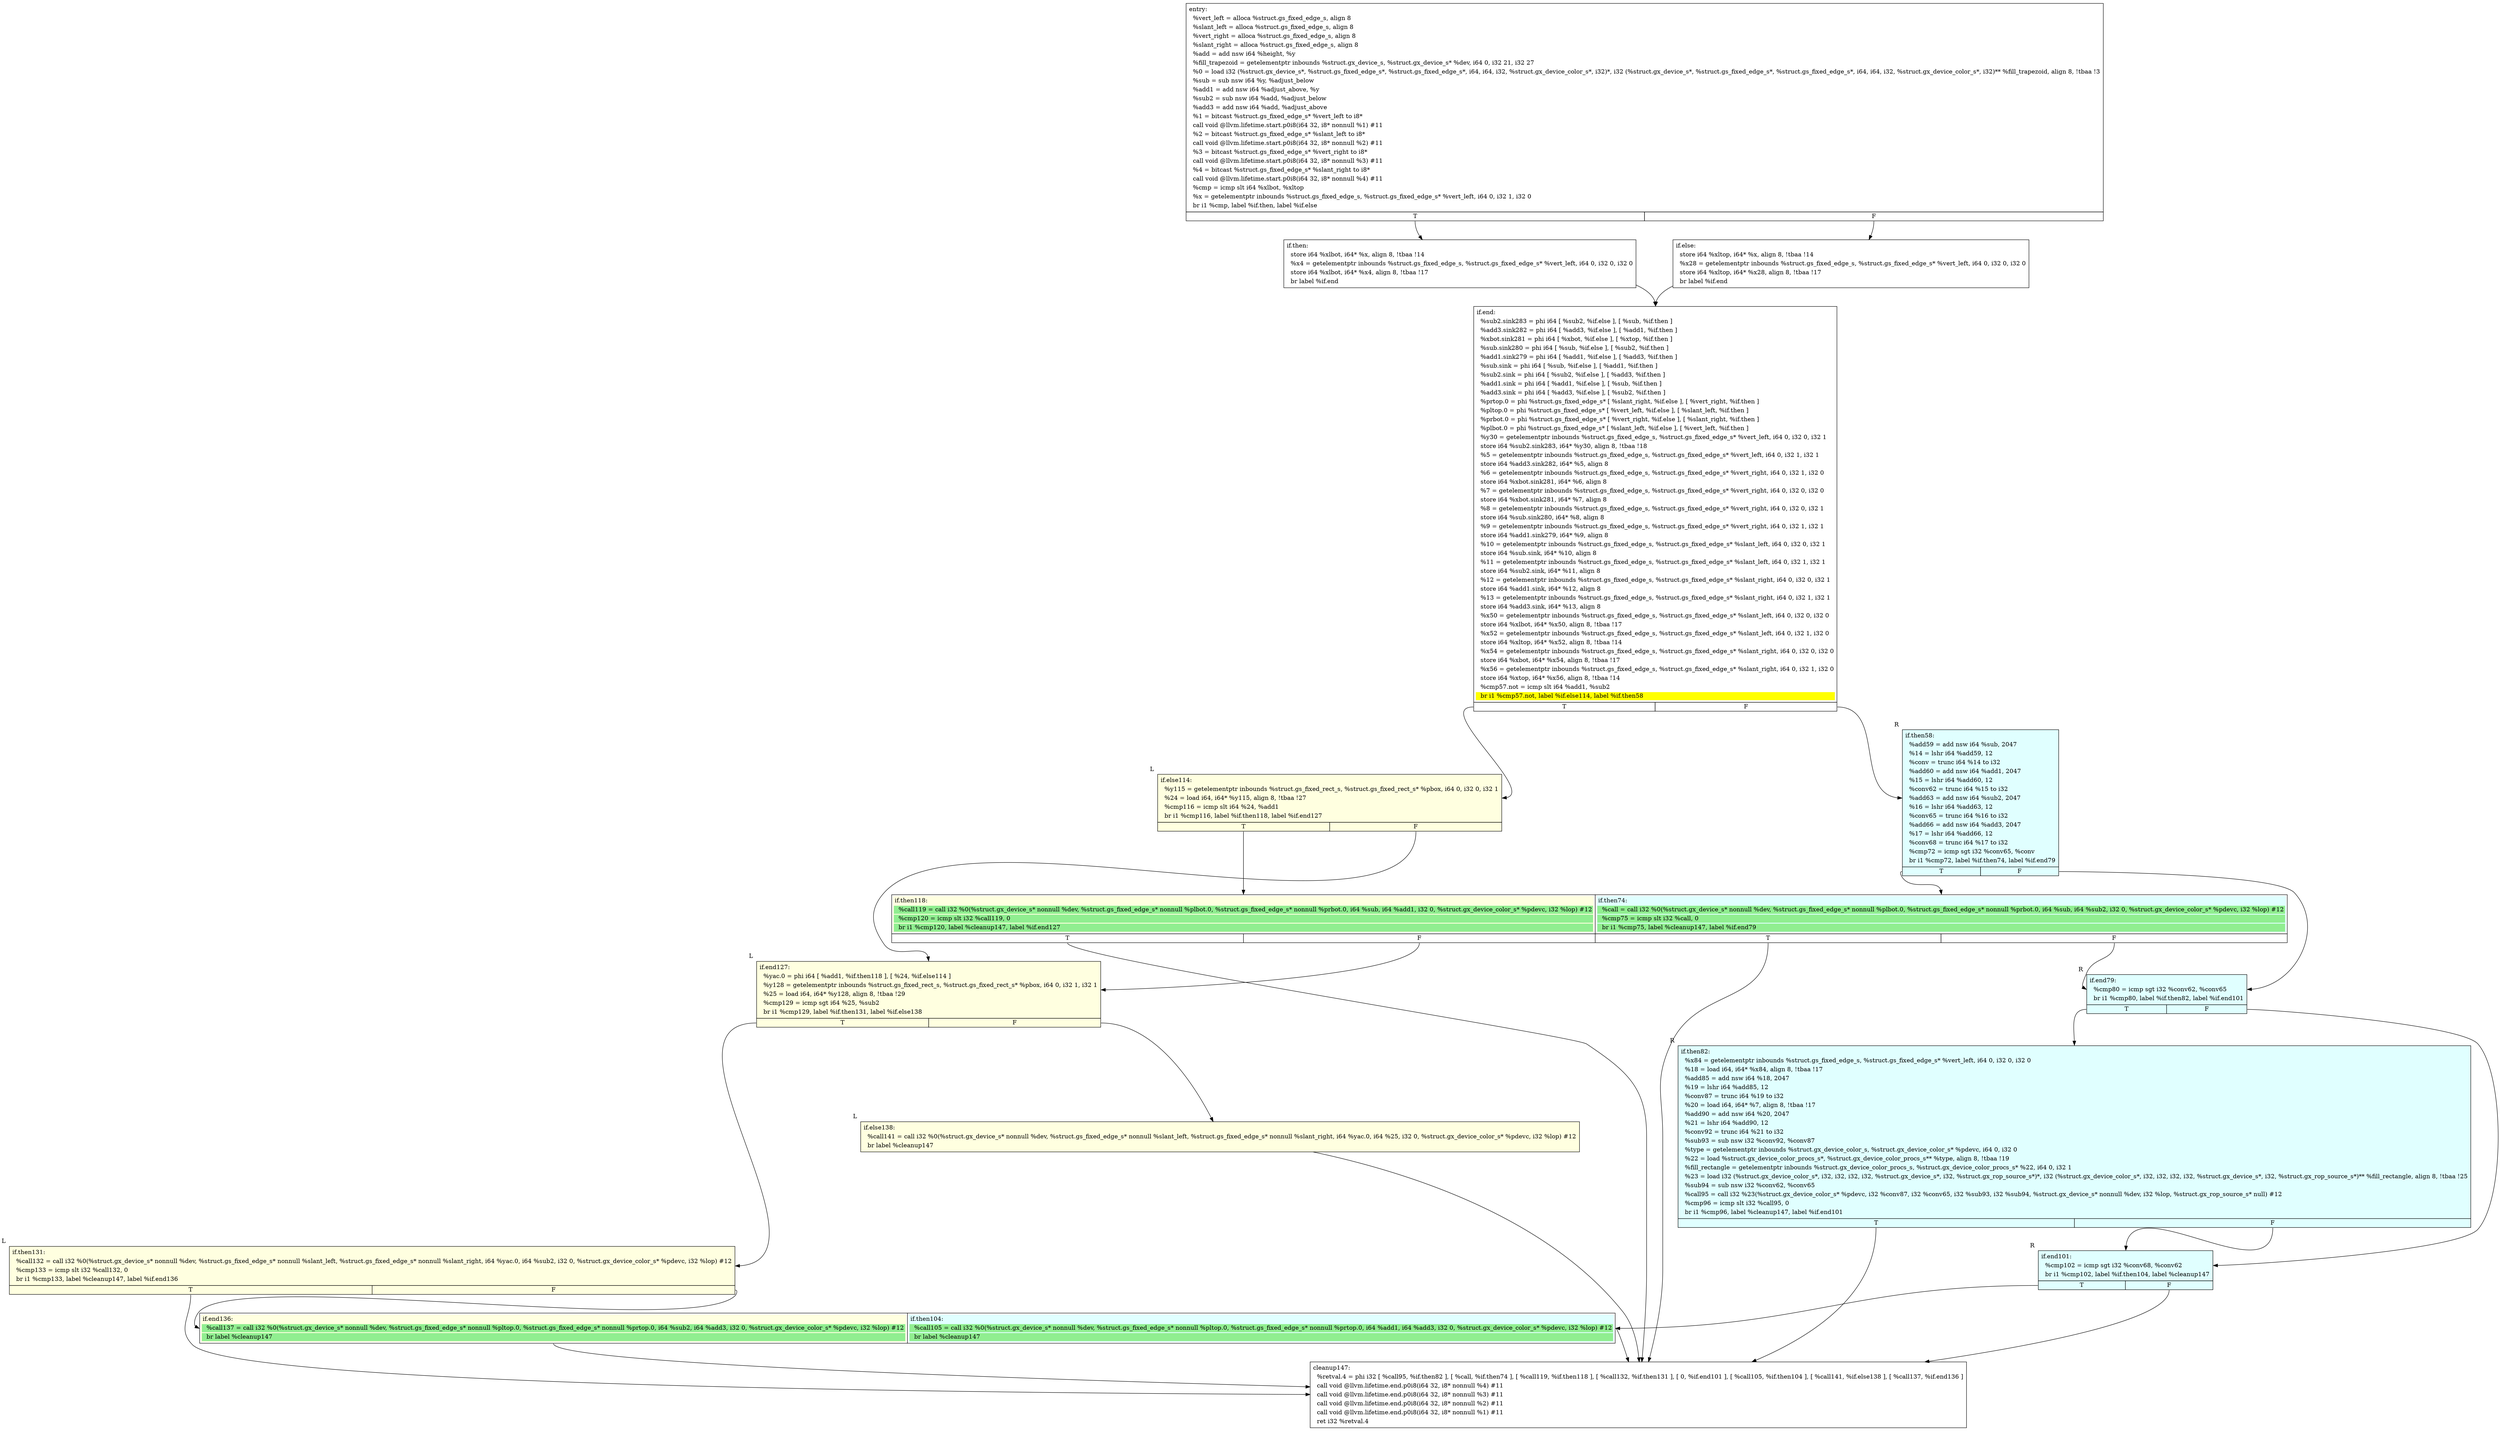 digraph {
m_bb0 [shape = none, label  = <<table border="0" cellspacing="0">
<tr><td port="f1" border="1" colspan="2"><table bgcolor="LightYellow" border="0">
<tr><td align="left">if.then118:</td></tr>
<tr><td bgcolor="lightgreen" align="left">  %call119 = call i32 %0(%struct.gx_device_s* nonnull %dev, %struct.gs_fixed_edge_s* nonnull %plbot.0, %struct.gs_fixed_edge_s* nonnull %prbot.0, i64 %sub, i64 %add1, i32 0, %struct.gx_device_color_s* %pdevc, i32 %lop) #12</td></tr>
<tr><td bgcolor="lightgreen" align="left">  %cmp120 = icmp slt i32 %call119, 0</td></tr>
<tr><td bgcolor="lightgreen" align="left">  br i1 %cmp120, label %cleanup147, label %if.end127</td></tr>
</table>
</td>
<td port="f2" border="1" colspan="2"><table bgcolor="LightCyan" border="0">
<tr><td align="left">if.then74:</td></tr>
<tr><td bgcolor="lightgreen" align="left">  %call = call i32 %0(%struct.gx_device_s* nonnull %dev, %struct.gs_fixed_edge_s* nonnull %plbot.0, %struct.gs_fixed_edge_s* nonnull %prbot.0, i64 %sub, i64 %sub2, i32 0, %struct.gx_device_color_s* %pdevc, i32 %lop) #12</td></tr>
<tr><td bgcolor="lightgreen" align="left">  %cmp75 = icmp slt i32 %call, 0</td></tr>
<tr><td bgcolor="lightgreen" align="left">  br i1 %cmp75, label %cleanup147, label %if.end79</td></tr>
</table>
</td></tr>
<tr><td border="1" port="f1T">T</td><td border="1" port="f1F">F</td>
<td border="1" port="f2T">T</td><td border="1" port="f2F">F</td>
</tr>
</table>> ]
m_bb1 [shape = none, label  = <<table border="0" cellspacing="0">
<tr><td port="f1" border="1" colspan="2"><table bgcolor="LightYellow" border="0">
<tr><td align="left">if.end136:</td></tr>
<tr><td bgcolor="lightgreen" align="left">  %call137 = call i32 %0(%struct.gx_device_s* nonnull %dev, %struct.gs_fixed_edge_s* nonnull %pltop.0, %struct.gs_fixed_edge_s* nonnull %prtop.0, i64 %sub2, i64 %add3, i32 0, %struct.gx_device_color_s* %pdevc, i32 %lop) #12</td></tr>
<tr><td bgcolor="lightgreen" align="left">  br label %cleanup147</td></tr>
</table>
</td>
<td port="f2" border="1" colspan="2"><table bgcolor="LightCyan" border="0">
<tr><td align="left">if.then104:</td></tr>
<tr><td bgcolor="lightgreen" align="left">  %call105 = call i32 %0(%struct.gx_device_s* nonnull %dev, %struct.gs_fixed_edge_s* nonnull %pltop.0, %struct.gs_fixed_edge_s* nonnull %prtop.0, i64 %add1, i64 %add3, i32 0, %struct.gx_device_color_s* %pdevc, i32 %lop) #12</td></tr>
<tr><td bgcolor="lightgreen" align="left">  br label %cleanup147</td></tr>
</table>
</td></tr>
</table>> ]
f_bb0 [shape = none, label  = <<table  border="0" cellspacing="0">
<tr><td port="f" border="1" colspan="2"><table border="0">
<tr><td align="left">entry:</td></tr>
<tr><td align="left">  %vert_left = alloca %struct.gs_fixed_edge_s, align 8</td></tr>
<tr><td align="left">  %slant_left = alloca %struct.gs_fixed_edge_s, align 8</td></tr>
<tr><td align="left">  %vert_right = alloca %struct.gs_fixed_edge_s, align 8</td></tr>
<tr><td align="left">  %slant_right = alloca %struct.gs_fixed_edge_s, align 8</td></tr>
<tr><td align="left">  %add = add nsw i64 %height, %y</td></tr>
<tr><td align="left">  %fill_trapezoid = getelementptr inbounds %struct.gx_device_s, %struct.gx_device_s* %dev, i64 0, i32 21, i32 27</td></tr>
<tr><td align="left">  %0 = load i32 (%struct.gx_device_s*, %struct.gs_fixed_edge_s*, %struct.gs_fixed_edge_s*, i64, i64, i32, %struct.gx_device_color_s*, i32)*, i32 (%struct.gx_device_s*, %struct.gs_fixed_edge_s*, %struct.gs_fixed_edge_s*, i64, i64, i32, %struct.gx_device_color_s*, i32)** %fill_trapezoid, align 8, !tbaa !3</td></tr>
<tr><td align="left">  %sub = sub nsw i64 %y, %adjust_below</td></tr>
<tr><td align="left">  %add1 = add nsw i64 %adjust_above, %y</td></tr>
<tr><td align="left">  %sub2 = sub nsw i64 %add, %adjust_below</td></tr>
<tr><td align="left">  %add3 = add nsw i64 %add, %adjust_above</td></tr>
<tr><td align="left">  %1 = bitcast %struct.gs_fixed_edge_s* %vert_left to i8*</td></tr>
<tr><td align="left">  call void @llvm.lifetime.start.p0i8(i64 32, i8* nonnull %1) #11</td></tr>
<tr><td align="left">  %2 = bitcast %struct.gs_fixed_edge_s* %slant_left to i8*</td></tr>
<tr><td align="left">  call void @llvm.lifetime.start.p0i8(i64 32, i8* nonnull %2) #11</td></tr>
<tr><td align="left">  %3 = bitcast %struct.gs_fixed_edge_s* %vert_right to i8*</td></tr>
<tr><td align="left">  call void @llvm.lifetime.start.p0i8(i64 32, i8* nonnull %3) #11</td></tr>
<tr><td align="left">  %4 = bitcast %struct.gs_fixed_edge_s* %slant_right to i8*</td></tr>
<tr><td align="left">  call void @llvm.lifetime.start.p0i8(i64 32, i8* nonnull %4) #11</td></tr>
<tr><td align="left">  %cmp = icmp slt i64 %xlbot, %xltop</td></tr>
<tr><td align="left">  %x = getelementptr inbounds %struct.gs_fixed_edge_s, %struct.gs_fixed_edge_s* %vert_left, i64 0, i32 1, i32 0</td></tr>
<tr><td align="left">  br i1 %cmp, label %if.then, label %if.else</td></tr>
</table>
</td></tr>
<tr><td border="1" port="fT">T</td><td border="1" port="fF">F</td></tr>
</table>> ]
f_bb1 [shape = none, label  = <<table  border="0" cellspacing="0">
<tr><td port="f" border="1"><table border="0">
<tr><td align="left">if.then:</td></tr>
<tr><td align="left">  store i64 %xlbot, i64* %x, align 8, !tbaa !14</td></tr>
<tr><td align="left">  %x4 = getelementptr inbounds %struct.gs_fixed_edge_s, %struct.gs_fixed_edge_s* %vert_left, i64 0, i32 0, i32 0</td></tr>
<tr><td align="left">  store i64 %xlbot, i64* %x4, align 8, !tbaa !17</td></tr>
<tr><td align="left">  br label %if.end</td></tr>
</table>
</td></tr>
</table>> ]
f_bb2 [shape = none, label  = <<table  border="0" cellspacing="0">
<tr><td port="f" border="1"><table border="0">
<tr><td align="left">if.else:</td></tr>
<tr><td align="left">  store i64 %xltop, i64* %x, align 8, !tbaa !14</td></tr>
<tr><td align="left">  %x28 = getelementptr inbounds %struct.gs_fixed_edge_s, %struct.gs_fixed_edge_s* %vert_left, i64 0, i32 0, i32 0</td></tr>
<tr><td align="left">  store i64 %xltop, i64* %x28, align 8, !tbaa !17</td></tr>
<tr><td align="left">  br label %if.end</td></tr>
</table>
</td></tr>
</table>> ]
f_bb3 [shape = none, label  = <<table  border="0" cellspacing="0">
<tr><td port="f" border="1" colspan="2"><table border="0">
<tr><td align="left">if.end:</td></tr>
<tr><td align="left">  %sub2.sink283 = phi i64 [ %sub2, %if.else ], [ %sub, %if.then ]</td></tr>
<tr><td align="left">  %add3.sink282 = phi i64 [ %add3, %if.else ], [ %add1, %if.then ]</td></tr>
<tr><td align="left">  %xbot.sink281 = phi i64 [ %xbot, %if.else ], [ %xtop, %if.then ]</td></tr>
<tr><td align="left">  %sub.sink280 = phi i64 [ %sub, %if.else ], [ %sub2, %if.then ]</td></tr>
<tr><td align="left">  %add1.sink279 = phi i64 [ %add1, %if.else ], [ %add3, %if.then ]</td></tr>
<tr><td align="left">  %sub.sink = phi i64 [ %sub, %if.else ], [ %add1, %if.then ]</td></tr>
<tr><td align="left">  %sub2.sink = phi i64 [ %sub2, %if.else ], [ %add3, %if.then ]</td></tr>
<tr><td align="left">  %add1.sink = phi i64 [ %add1, %if.else ], [ %sub, %if.then ]</td></tr>
<tr><td align="left">  %add3.sink = phi i64 [ %add3, %if.else ], [ %sub2, %if.then ]</td></tr>
<tr><td align="left">  %prtop.0 = phi %struct.gs_fixed_edge_s* [ %slant_right, %if.else ], [ %vert_right, %if.then ]</td></tr>
<tr><td align="left">  %pltop.0 = phi %struct.gs_fixed_edge_s* [ %vert_left, %if.else ], [ %slant_left, %if.then ]</td></tr>
<tr><td align="left">  %prbot.0 = phi %struct.gs_fixed_edge_s* [ %vert_right, %if.else ], [ %slant_right, %if.then ]</td></tr>
<tr><td align="left">  %plbot.0 = phi %struct.gs_fixed_edge_s* [ %slant_left, %if.else ], [ %vert_left, %if.then ]</td></tr>
<tr><td align="left">  %y30 = getelementptr inbounds %struct.gs_fixed_edge_s, %struct.gs_fixed_edge_s* %vert_left, i64 0, i32 0, i32 1</td></tr>
<tr><td align="left">  store i64 %sub2.sink283, i64* %y30, align 8, !tbaa !18</td></tr>
<tr><td align="left">  %5 = getelementptr inbounds %struct.gs_fixed_edge_s, %struct.gs_fixed_edge_s* %vert_left, i64 0, i32 1, i32 1</td></tr>
<tr><td align="left">  store i64 %add3.sink282, i64* %5, align 8</td></tr>
<tr><td align="left">  %6 = getelementptr inbounds %struct.gs_fixed_edge_s, %struct.gs_fixed_edge_s* %vert_right, i64 0, i32 1, i32 0</td></tr>
<tr><td align="left">  store i64 %xbot.sink281, i64* %6, align 8</td></tr>
<tr><td align="left">  %7 = getelementptr inbounds %struct.gs_fixed_edge_s, %struct.gs_fixed_edge_s* %vert_right, i64 0, i32 0, i32 0</td></tr>
<tr><td align="left">  store i64 %xbot.sink281, i64* %7, align 8</td></tr>
<tr><td align="left">  %8 = getelementptr inbounds %struct.gs_fixed_edge_s, %struct.gs_fixed_edge_s* %vert_right, i64 0, i32 0, i32 1</td></tr>
<tr><td align="left">  store i64 %sub.sink280, i64* %8, align 8</td></tr>
<tr><td align="left">  %9 = getelementptr inbounds %struct.gs_fixed_edge_s, %struct.gs_fixed_edge_s* %vert_right, i64 0, i32 1, i32 1</td></tr>
<tr><td align="left">  store i64 %add1.sink279, i64* %9, align 8</td></tr>
<tr><td align="left">  %10 = getelementptr inbounds %struct.gs_fixed_edge_s, %struct.gs_fixed_edge_s* %slant_left, i64 0, i32 0, i32 1</td></tr>
<tr><td align="left">  store i64 %sub.sink, i64* %10, align 8</td></tr>
<tr><td align="left">  %11 = getelementptr inbounds %struct.gs_fixed_edge_s, %struct.gs_fixed_edge_s* %slant_left, i64 0, i32 1, i32 1</td></tr>
<tr><td align="left">  store i64 %sub2.sink, i64* %11, align 8</td></tr>
<tr><td align="left">  %12 = getelementptr inbounds %struct.gs_fixed_edge_s, %struct.gs_fixed_edge_s* %slant_right, i64 0, i32 0, i32 1</td></tr>
<tr><td align="left">  store i64 %add1.sink, i64* %12, align 8</td></tr>
<tr><td align="left">  %13 = getelementptr inbounds %struct.gs_fixed_edge_s, %struct.gs_fixed_edge_s* %slant_right, i64 0, i32 1, i32 1</td></tr>
<tr><td align="left">  store i64 %add3.sink, i64* %13, align 8</td></tr>
<tr><td align="left">  %x50 = getelementptr inbounds %struct.gs_fixed_edge_s, %struct.gs_fixed_edge_s* %slant_left, i64 0, i32 0, i32 0</td></tr>
<tr><td align="left">  store i64 %xlbot, i64* %x50, align 8, !tbaa !17</td></tr>
<tr><td align="left">  %x52 = getelementptr inbounds %struct.gs_fixed_edge_s, %struct.gs_fixed_edge_s* %slant_left, i64 0, i32 1, i32 0</td></tr>
<tr><td align="left">  store i64 %xltop, i64* %x52, align 8, !tbaa !14</td></tr>
<tr><td align="left">  %x54 = getelementptr inbounds %struct.gs_fixed_edge_s, %struct.gs_fixed_edge_s* %slant_right, i64 0, i32 0, i32 0</td></tr>
<tr><td align="left">  store i64 %xbot, i64* %x54, align 8, !tbaa !17</td></tr>
<tr><td align="left">  %x56 = getelementptr inbounds %struct.gs_fixed_edge_s, %struct.gs_fixed_edge_s* %slant_right, i64 0, i32 1, i32 0</td></tr>
<tr><td align="left">  store i64 %xtop, i64* %x56, align 8, !tbaa !14</td></tr>
<tr><td align="left">  %cmp57.not = icmp slt i64 %add1, %sub2</td></tr>
<tr><td bgcolor="yellow" align="left">  br i1 %cmp57.not, label %if.else114, label %if.then58</td></tr>
</table>
</td></tr>
<tr><td border="1" port="fT">T</td><td border="1" port="fF">F</td></tr>
</table>> ]
f_bb4 [shape = none,  xlabel="R", label  = <<table  bgcolor="LightCyan"  border="0" cellspacing="0">
<tr><td port="f" border="1" colspan="2"><table border="0">
<tr><td align="left">if.then58:</td></tr>
<tr><td align="left">  %add59 = add nsw i64 %sub, 2047</td></tr>
<tr><td align="left">  %14 = lshr i64 %add59, 12</td></tr>
<tr><td align="left">  %conv = trunc i64 %14 to i32</td></tr>
<tr><td align="left">  %add60 = add nsw i64 %add1, 2047</td></tr>
<tr><td align="left">  %15 = lshr i64 %add60, 12</td></tr>
<tr><td align="left">  %conv62 = trunc i64 %15 to i32</td></tr>
<tr><td align="left">  %add63 = add nsw i64 %sub2, 2047</td></tr>
<tr><td align="left">  %16 = lshr i64 %add63, 12</td></tr>
<tr><td align="left">  %conv65 = trunc i64 %16 to i32</td></tr>
<tr><td align="left">  %add66 = add nsw i64 %add3, 2047</td></tr>
<tr><td align="left">  %17 = lshr i64 %add66, 12</td></tr>
<tr><td align="left">  %conv68 = trunc i64 %17 to i32</td></tr>
<tr><td align="left">  %cmp72 = icmp sgt i32 %conv65, %conv</td></tr>
<tr><td align="left">  br i1 %cmp72, label %if.then74, label %if.end79</td></tr>
</table>
</td></tr>
<tr><td border="1" port="fT">T</td><td border="1" port="fF">F</td></tr>
</table>> ]
f_bb5 [shape = none,  xlabel="R", label  = <<table  bgcolor="LightCyan"  border="0" cellspacing="0">
<tr><td port="f" border="1" colspan="2"><table border="0">
<tr><td align="left">if.end79:</td></tr>
<tr><td align="left">  %cmp80 = icmp sgt i32 %conv62, %conv65</td></tr>
<tr><td align="left">  br i1 %cmp80, label %if.then82, label %if.end101</td></tr>
</table>
</td></tr>
<tr><td border="1" port="fT">T</td><td border="1" port="fF">F</td></tr>
</table>> ]
f_bb6 [shape = none,  xlabel="R", label  = <<table  bgcolor="LightCyan"  border="0" cellspacing="0">
<tr><td port="f" border="1" colspan="2"><table border="0">
<tr><td align="left">if.then82:</td></tr>
<tr><td align="left">  %x84 = getelementptr inbounds %struct.gs_fixed_edge_s, %struct.gs_fixed_edge_s* %vert_left, i64 0, i32 0, i32 0</td></tr>
<tr><td align="left">  %18 = load i64, i64* %x84, align 8, !tbaa !17</td></tr>
<tr><td align="left">  %add85 = add nsw i64 %18, 2047</td></tr>
<tr><td align="left">  %19 = lshr i64 %add85, 12</td></tr>
<tr><td align="left">  %conv87 = trunc i64 %19 to i32</td></tr>
<tr><td align="left">  %20 = load i64, i64* %7, align 8, !tbaa !17</td></tr>
<tr><td align="left">  %add90 = add nsw i64 %20, 2047</td></tr>
<tr><td align="left">  %21 = lshr i64 %add90, 12</td></tr>
<tr><td align="left">  %conv92 = trunc i64 %21 to i32</td></tr>
<tr><td align="left">  %sub93 = sub nsw i32 %conv92, %conv87</td></tr>
<tr><td align="left">  %type = getelementptr inbounds %struct.gx_device_color_s, %struct.gx_device_color_s* %pdevc, i64 0, i32 0</td></tr>
<tr><td align="left">  %22 = load %struct.gx_device_color_procs_s*, %struct.gx_device_color_procs_s** %type, align 8, !tbaa !19</td></tr>
<tr><td align="left">  %fill_rectangle = getelementptr inbounds %struct.gx_device_color_procs_s, %struct.gx_device_color_procs_s* %22, i64 0, i32 1</td></tr>
<tr><td align="left">  %23 = load i32 (%struct.gx_device_color_s*, i32, i32, i32, i32, %struct.gx_device_s*, i32, %struct.gx_rop_source_s*)*, i32 (%struct.gx_device_color_s*, i32, i32, i32, i32, %struct.gx_device_s*, i32, %struct.gx_rop_source_s*)** %fill_rectangle, align 8, !tbaa !25</td></tr>
<tr><td align="left">  %sub94 = sub nsw i32 %conv62, %conv65</td></tr>
<tr><td align="left">  %call95 = call i32 %23(%struct.gx_device_color_s* %pdevc, i32 %conv87, i32 %conv65, i32 %sub93, i32 %sub94, %struct.gx_device_s* nonnull %dev, i32 %lop, %struct.gx_rop_source_s* null) #12</td></tr>
<tr><td align="left">  %cmp96 = icmp slt i32 %call95, 0</td></tr>
<tr><td align="left">  br i1 %cmp96, label %cleanup147, label %if.end101</td></tr>
</table>
</td></tr>
<tr><td border="1" port="fT">T</td><td border="1" port="fF">F</td></tr>
</table>> ]
f_bb7 [shape = none,  xlabel="R", label  = <<table  bgcolor="LightCyan"  border="0" cellspacing="0">
<tr><td port="f" border="1" colspan="2"><table border="0">
<tr><td align="left">if.end101:</td></tr>
<tr><td align="left">  %cmp102 = icmp sgt i32 %conv68, %conv62</td></tr>
<tr><td align="left">  br i1 %cmp102, label %if.then104, label %cleanup147</td></tr>
</table>
</td></tr>
<tr><td border="1" port="fT">T</td><td border="1" port="fF">F</td></tr>
</table>> ]
f_bb8 [shape = none,  xlabel="L", label  = <<table  bgcolor="LightYellow"  border="0" cellspacing="0">
<tr><td port="f" border="1" colspan="2"><table border="0">
<tr><td align="left">if.else114:</td></tr>
<tr><td align="left">  %y115 = getelementptr inbounds %struct.gs_fixed_rect_s, %struct.gs_fixed_rect_s* %pbox, i64 0, i32 0, i32 1</td></tr>
<tr><td align="left">  %24 = load i64, i64* %y115, align 8, !tbaa !27</td></tr>
<tr><td align="left">  %cmp116 = icmp slt i64 %24, %add1</td></tr>
<tr><td align="left">  br i1 %cmp116, label %if.then118, label %if.end127</td></tr>
</table>
</td></tr>
<tr><td border="1" port="fT">T</td><td border="1" port="fF">F</td></tr>
</table>> ]
f_bb9 [shape = none,  xlabel="L", label  = <<table  bgcolor="LightYellow"  border="0" cellspacing="0">
<tr><td port="f" border="1" colspan="2"><table border="0">
<tr><td align="left">if.end127:</td></tr>
<tr><td align="left">  %yac.0 = phi i64 [ %add1, %if.then118 ], [ %24, %if.else114 ]</td></tr>
<tr><td align="left">  %y128 = getelementptr inbounds %struct.gs_fixed_rect_s, %struct.gs_fixed_rect_s* %pbox, i64 0, i32 1, i32 1</td></tr>
<tr><td align="left">  %25 = load i64, i64* %y128, align 8, !tbaa !29</td></tr>
<tr><td align="left">  %cmp129 = icmp sgt i64 %25, %sub2</td></tr>
<tr><td align="left">  br i1 %cmp129, label %if.then131, label %if.else138</td></tr>
</table>
</td></tr>
<tr><td border="1" port="fT">T</td><td border="1" port="fF">F</td></tr>
</table>> ]
f_bb10 [shape = none,  xlabel="L", label  = <<table  bgcolor="LightYellow"  border="0" cellspacing="0">
<tr><td port="f" border="1" colspan="2"><table border="0">
<tr><td align="left">if.then131:</td></tr>
<tr><td align="left">  %call132 = call i32 %0(%struct.gx_device_s* nonnull %dev, %struct.gs_fixed_edge_s* nonnull %slant_left, %struct.gs_fixed_edge_s* nonnull %slant_right, i64 %yac.0, i64 %sub2, i32 0, %struct.gx_device_color_s* %pdevc, i32 %lop) #12</td></tr>
<tr><td align="left">  %cmp133 = icmp slt i32 %call132, 0</td></tr>
<tr><td align="left">  br i1 %cmp133, label %cleanup147, label %if.end136</td></tr>
</table>
</td></tr>
<tr><td border="1" port="fT">T</td><td border="1" port="fF">F</td></tr>
</table>> ]
f_bb11 [shape = none,  xlabel="L", label  = <<table  bgcolor="LightYellow"  border="0" cellspacing="0">
<tr><td port="f" border="1"><table border="0">
<tr><td align="left">if.else138:</td></tr>
<tr><td align="left">  %call141 = call i32 %0(%struct.gx_device_s* nonnull %dev, %struct.gs_fixed_edge_s* nonnull %slant_left, %struct.gs_fixed_edge_s* nonnull %slant_right, i64 %yac.0, i64 %25, i32 0, %struct.gx_device_color_s* %pdevc, i32 %lop) #12</td></tr>
<tr><td align="left">  br label %cleanup147</td></tr>
</table>
</td></tr>
</table>> ]
f_bb12 [shape = none, label  = <<table  border="0" cellspacing="0">
<tr><td port="f" border="1"><table border="0">
<tr><td align="left">cleanup147:</td></tr>
<tr><td align="left">  %retval.4 = phi i32 [ %call95, %if.then82 ], [ %call, %if.then74 ], [ %call119, %if.then118 ], [ %call132, %if.then131 ], [ 0, %if.end101 ], [ %call105, %if.then104 ], [ %call141, %if.else138 ], [ %call137, %if.end136 ]</td></tr>
<tr><td align="left">  call void @llvm.lifetime.end.p0i8(i64 32, i8* nonnull %4) #11</td></tr>
<tr><td align="left">  call void @llvm.lifetime.end.p0i8(i64 32, i8* nonnull %3) #11</td></tr>
<tr><td align="left">  call void @llvm.lifetime.end.p0i8(i64 32, i8* nonnull %2) #11</td></tr>
<tr><td align="left">  call void @llvm.lifetime.end.p0i8(i64 32, i8* nonnull %1) #11</td></tr>
<tr><td align="left">  ret i32 %retval.4</td></tr>
</table>
</td></tr>
</table>> ]
f_bb0:fT -> f_bb1:f
f_bb0:fF -> f_bb2:f
f_bb1:f -> f_bb3:f
f_bb2:f -> f_bb3:f
f_bb3:fT -> f_bb8:f
f_bb3:fF -> f_bb4:f
f_bb4:fT -> m_bb0:f2
f_bb4:fF -> f_bb5:f
m_bb0:f2T -> f_bb12:f
m_bb0:f2F -> f_bb5:f
f_bb5:fT -> f_bb6:f
f_bb5:fF -> f_bb7:f
f_bb6:fT -> f_bb12:f
f_bb6:fF -> f_bb7:f
f_bb7:fT -> m_bb1:f2
f_bb7:fF -> f_bb12:f
m_bb1:f2 -> f_bb12:f
f_bb8:fT -> m_bb0:f1
f_bb8:fF -> f_bb9:f
m_bb0:f1T -> f_bb12:f
m_bb0:f1F -> f_bb9:f
f_bb9:fT -> f_bb10:f
f_bb9:fF -> f_bb11:f
f_bb10:fT -> f_bb12:f
f_bb10:fF -> m_bb1:f1
m_bb1:f1 -> f_bb12:f
f_bb11:f -> f_bb12:f
}

